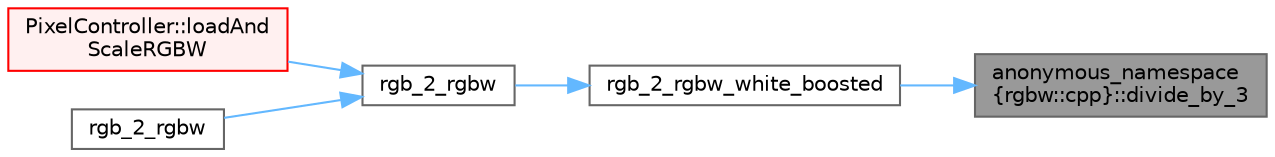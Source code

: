 digraph "anonymous_namespace{rgbw::cpp}::divide_by_3"
{
 // LATEX_PDF_SIZE
  bgcolor="transparent";
  edge [fontname=Helvetica,fontsize=10,labelfontname=Helvetica,labelfontsize=10];
  node [fontname=Helvetica,fontsize=10,shape=box,height=0.2,width=0.4];
  rankdir="RL";
  Node1 [id="Node000001",label="anonymous_namespace\l\{rgbw::cpp\}::divide_by_3",height=0.2,width=0.4,color="gray40", fillcolor="grey60", style="filled", fontcolor="black",tooltip=" "];
  Node1 -> Node2 [id="edge1_Node000001_Node000002",dir="back",color="steelblue1",style="solid",tooltip=" "];
  Node2 [id="Node000002",label="rgb_2_rgbw_white_boosted",height=0.2,width=0.4,color="grey40", fillcolor="white", style="filled",URL="$d1/d8d/rgbw_8cpp.html#aa6e2b44325da0172a48b20940b6e5fdf",tooltip="Converts RGB to RGBW with a boosted white channel."];
  Node2 -> Node3 [id="edge2_Node000002_Node000003",dir="back",color="steelblue1",style="solid",tooltip=" "];
  Node3 [id="Node000003",label="rgb_2_rgbw",height=0.2,width=0.4,color="grey40", fillcolor="white", style="filled",URL="$d7/dbb/rgbw_8h.html#ae9cf94c7bddcd484c4f03b0c69b7770a",tooltip="Converts RGB to RGBW using one of the functions."];
  Node3 -> Node4 [id="edge3_Node000003_Node000004",dir="back",color="steelblue1",style="solid",tooltip=" "];
  Node4 [id="Node000004",label="PixelController::loadAnd\lScaleRGBW",height=0.2,width=0.4,color="red", fillcolor="#FFF0F0", style="filled",URL="$d0/dee/struct_pixel_controller.html#aa75c347910343e54b608faf4f4a002bd",tooltip=" "];
  Node3 -> Node6 [id="edge4_Node000003_Node000006",dir="back",color="steelblue1",style="solid",tooltip=" "];
  Node6 [id="Node000006",label="rgb_2_rgbw",height=0.2,width=0.4,color="grey40", fillcolor="white", style="filled",URL="$d7/dbb/rgbw_8h.html#a805fb8e51eafd6f8bd25ea28e0f0990c",tooltip=" "];
}
